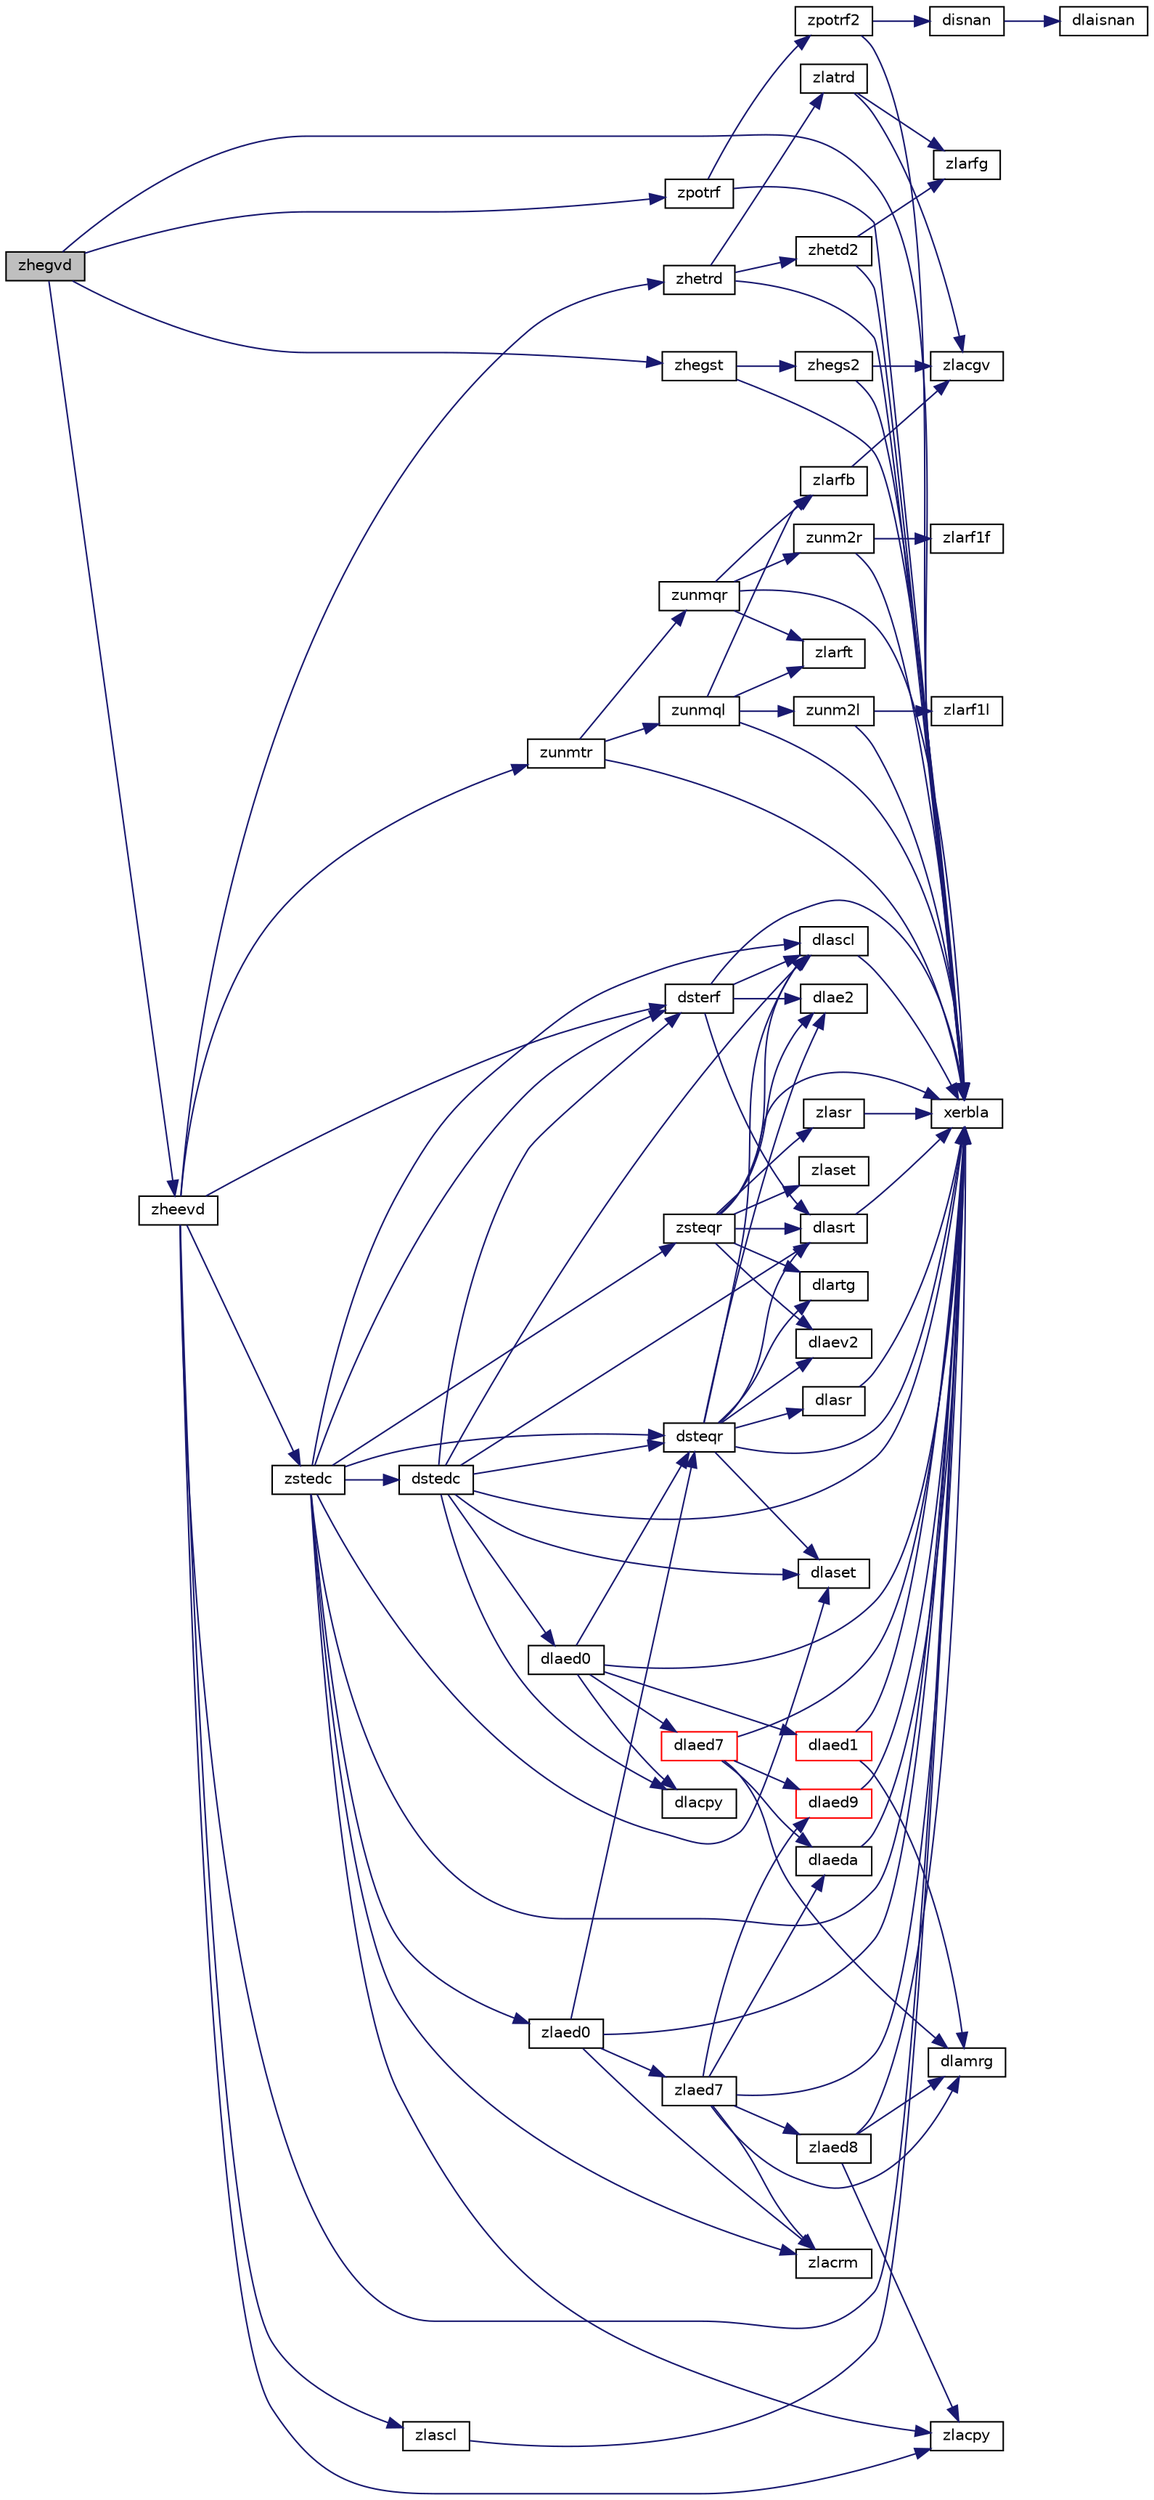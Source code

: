 digraph "zhegvd"
{
 // LATEX_PDF_SIZE
  edge [fontname="Helvetica",fontsize="10",labelfontname="Helvetica",labelfontsize="10"];
  node [fontname="Helvetica",fontsize="10",shape=record];
  rankdir="LR";
  Node1 [label="zhegvd",height=0.2,width=0.4,color="black", fillcolor="grey75", style="filled", fontcolor="black",tooltip="ZHEGVD"];
  Node1 -> Node2 [color="midnightblue",fontsize="10",style="solid",fontname="Helvetica"];
  Node2 [label="xerbla",height=0.2,width=0.4,color="black", fillcolor="white", style="filled",URL="$xerbla_8f.html#a377ee61015baf8dea7770b3a404b1c07",tooltip="XERBLA"];
  Node1 -> Node3 [color="midnightblue",fontsize="10",style="solid",fontname="Helvetica"];
  Node3 [label="zheevd",height=0.2,width=0.4,color="black", fillcolor="white", style="filled",URL="$zheevd_8f.html#a9b3e110476166e66f2f62fa1fba6344a",tooltip="ZHEEVD computes the eigenvalues and, optionally, the left and/or right eigenvectors for HE matrices"];
  Node3 -> Node4 [color="midnightblue",fontsize="10",style="solid",fontname="Helvetica"];
  Node4 [label="dsterf",height=0.2,width=0.4,color="black", fillcolor="white", style="filled",URL="$dsterf_8f.html#af0616552c11358ae8298d0ac18ac023c",tooltip="DSTERF"];
  Node4 -> Node5 [color="midnightblue",fontsize="10",style="solid",fontname="Helvetica"];
  Node5 [label="dlae2",height=0.2,width=0.4,color="black", fillcolor="white", style="filled",URL="$dlae2_8f.html#a8a36d905c1c66d345f791b91254da0ae",tooltip="DLAE2 computes the eigenvalues of a 2-by-2 symmetric matrix."];
  Node4 -> Node6 [color="midnightblue",fontsize="10",style="solid",fontname="Helvetica"];
  Node6 [label="dlascl",height=0.2,width=0.4,color="black", fillcolor="white", style="filled",URL="$dlascl_8f.html#a7bce4c35ec5a86ee0bfdd15c476d99c8",tooltip="DLASCL multiplies a general rectangular matrix by a real scalar defined as cto/cfrom."];
  Node6 -> Node2 [color="midnightblue",fontsize="10",style="solid",fontname="Helvetica"];
  Node4 -> Node7 [color="midnightblue",fontsize="10",style="solid",fontname="Helvetica"];
  Node7 [label="dlasrt",height=0.2,width=0.4,color="black", fillcolor="white", style="filled",URL="$dlasrt_8f.html#a88a9fb57b6459176b68f21720d3d2ad2",tooltip="DLASRT sorts numbers in increasing or decreasing order."];
  Node7 -> Node2 [color="midnightblue",fontsize="10",style="solid",fontname="Helvetica"];
  Node4 -> Node2 [color="midnightblue",fontsize="10",style="solid",fontname="Helvetica"];
  Node3 -> Node2 [color="midnightblue",fontsize="10",style="solid",fontname="Helvetica"];
  Node3 -> Node8 [color="midnightblue",fontsize="10",style="solid",fontname="Helvetica"];
  Node8 [label="zhetrd",height=0.2,width=0.4,color="black", fillcolor="white", style="filled",URL="$zhetrd_8f.html#a65f7a5eadb6a10738216bd47aafb49ad",tooltip="ZHETRD"];
  Node8 -> Node2 [color="midnightblue",fontsize="10",style="solid",fontname="Helvetica"];
  Node8 -> Node9 [color="midnightblue",fontsize="10",style="solid",fontname="Helvetica"];
  Node9 [label="zhetd2",height=0.2,width=0.4,color="black", fillcolor="white", style="filled",URL="$zhetd2_8f.html#a89e75b4e5009c2b69a142563eeb9ea33",tooltip="ZHETD2 reduces a Hermitian matrix to real symmetric tridiagonal form by an unitary similarity transfo..."];
  Node9 -> Node2 [color="midnightblue",fontsize="10",style="solid",fontname="Helvetica"];
  Node9 -> Node10 [color="midnightblue",fontsize="10",style="solid",fontname="Helvetica"];
  Node10 [label="zlarfg",height=0.2,width=0.4,color="black", fillcolor="white", style="filled",URL="$zlarfg_8f.html#af496f956f05bac0668fed468230355c7",tooltip="ZLARFG generates an elementary reflector (Householder matrix)."];
  Node8 -> Node11 [color="midnightblue",fontsize="10",style="solid",fontname="Helvetica"];
  Node11 [label="zlatrd",height=0.2,width=0.4,color="black", fillcolor="white", style="filled",URL="$zlatrd_8f.html#a0151b04ce6a4b74531574a9aa893a6d4",tooltip="ZLATRD reduces the first nb rows and columns of a symmetric/Hermitian matrix A to real tridiagonal fo..."];
  Node11 -> Node12 [color="midnightblue",fontsize="10",style="solid",fontname="Helvetica"];
  Node12 [label="zlacgv",height=0.2,width=0.4,color="black", fillcolor="white", style="filled",URL="$zlacgv_8f.html#ad2595ab7c6b89e1ff2e9d05542431719",tooltip="ZLACGV conjugates a complex vector."];
  Node11 -> Node10 [color="midnightblue",fontsize="10",style="solid",fontname="Helvetica"];
  Node3 -> Node13 [color="midnightblue",fontsize="10",style="solid",fontname="Helvetica"];
  Node13 [label="zlacpy",height=0.2,width=0.4,color="black", fillcolor="white", style="filled",URL="$zlacpy_8f.html#a519ff79bf915433651747242f22078fb",tooltip="ZLACPY copies all or part of one two-dimensional array to another."];
  Node3 -> Node14 [color="midnightblue",fontsize="10",style="solid",fontname="Helvetica"];
  Node14 [label="zlascl",height=0.2,width=0.4,color="black", fillcolor="white", style="filled",URL="$zlascl_8f.html#a3ac3de030a7537d12f56245d2049b895",tooltip="ZLASCL multiplies a general rectangular matrix by a real scalar defined as cto/cfrom."];
  Node14 -> Node2 [color="midnightblue",fontsize="10",style="solid",fontname="Helvetica"];
  Node3 -> Node15 [color="midnightblue",fontsize="10",style="solid",fontname="Helvetica"];
  Node15 [label="zstedc",height=0.2,width=0.4,color="black", fillcolor="white", style="filled",URL="$zstedc_8f.html#ad2afe42caaae114c617858e87082caf8",tooltip="ZSTEDC"];
  Node15 -> Node6 [color="midnightblue",fontsize="10",style="solid",fontname="Helvetica"];
  Node15 -> Node16 [color="midnightblue",fontsize="10",style="solid",fontname="Helvetica"];
  Node16 [label="dlaset",height=0.2,width=0.4,color="black", fillcolor="white", style="filled",URL="$dlaset_8f.html#a89e332374c7cd87e5db54bfe21550bc3",tooltip="DLASET initializes the off-diagonal elements and the diagonal elements of a matrix to given values."];
  Node15 -> Node17 [color="midnightblue",fontsize="10",style="solid",fontname="Helvetica"];
  Node17 [label="dstedc",height=0.2,width=0.4,color="black", fillcolor="white", style="filled",URL="$dstedc_8f.html#a998a22b03751a7e784b45a405251443c",tooltip="DSTEDC"];
  Node17 -> Node18 [color="midnightblue",fontsize="10",style="solid",fontname="Helvetica"];
  Node18 [label="dlacpy",height=0.2,width=0.4,color="black", fillcolor="white", style="filled",URL="$dlacpy_8f.html#a7eb8731ffab2734378157c40964bf788",tooltip="DLACPY copies all or part of one two-dimensional array to another."];
  Node17 -> Node19 [color="midnightblue",fontsize="10",style="solid",fontname="Helvetica"];
  Node19 [label="dlaed0",height=0.2,width=0.4,color="black", fillcolor="white", style="filled",URL="$dlaed0_8f.html#aaf02cbdb9b6c3828bc027948666dfe95",tooltip="DLAED0 used by DSTEDC. Computes all eigenvalues and corresponding eigenvectors of an unreduced symmet..."];
  Node19 -> Node18 [color="midnightblue",fontsize="10",style="solid",fontname="Helvetica"];
  Node19 -> Node20 [color="midnightblue",fontsize="10",style="solid",fontname="Helvetica"];
  Node20 [label="dlaed1",height=0.2,width=0.4,color="red", fillcolor="white", style="filled",URL="$dlaed1_8f.html#aa07a22e5884d5a910495ce005fa34361",tooltip="DLAED1 used by DSTEDC. Computes the updated eigensystem of a diagonal matrix after modification by a ..."];
  Node20 -> Node22 [color="midnightblue",fontsize="10",style="solid",fontname="Helvetica"];
  Node22 [label="dlamrg",height=0.2,width=0.4,color="black", fillcolor="white", style="filled",URL="$dlamrg_8f.html#a0344736c01a4b5e4c2e4d37f6729ce9e",tooltip="DLAMRG creates a permutation list to merge the entries of two independently sorted sets into a single..."];
  Node20 -> Node2 [color="midnightblue",fontsize="10",style="solid",fontname="Helvetica"];
  Node19 -> Node27 [color="midnightblue",fontsize="10",style="solid",fontname="Helvetica"];
  Node27 [label="dlaed7",height=0.2,width=0.4,color="red", fillcolor="white", style="filled",URL="$dlaed7_8f.html#aedf7938fc27fcf7276594eaa168b9dcd",tooltip="DLAED7 used by DSTEDC. Computes the updated eigensystem of a diagonal matrix after modification by a ..."];
  Node27 -> Node29 [color="midnightblue",fontsize="10",style="solid",fontname="Helvetica"];
  Node29 [label="dlaed9",height=0.2,width=0.4,color="red", fillcolor="white", style="filled",URL="$dlaed9_8f.html#a30fd79c73c45b69cfb21b3cdb5312415",tooltip="DLAED9 used by DSTEDC. Finds the roots of the secular equation and updates the eigenvectors...."];
  Node29 -> Node2 [color="midnightblue",fontsize="10",style="solid",fontname="Helvetica"];
  Node27 -> Node30 [color="midnightblue",fontsize="10",style="solid",fontname="Helvetica"];
  Node30 [label="dlaeda",height=0.2,width=0.4,color="black", fillcolor="white", style="filled",URL="$dlaeda_8f.html#a2e9c705677688bcd3e804db194dfcfd7",tooltip="DLAEDA used by DSTEDC. Computes the Z vector determining the rank-one modification of the diagonal ma..."];
  Node30 -> Node2 [color="midnightblue",fontsize="10",style="solid",fontname="Helvetica"];
  Node27 -> Node22 [color="midnightblue",fontsize="10",style="solid",fontname="Helvetica"];
  Node27 -> Node2 [color="midnightblue",fontsize="10",style="solid",fontname="Helvetica"];
  Node19 -> Node31 [color="midnightblue",fontsize="10",style="solid",fontname="Helvetica"];
  Node31 [label="dsteqr",height=0.2,width=0.4,color="black", fillcolor="white", style="filled",URL="$dsteqr_8f.html#a47fe470e7a882c58d4cc49e2c6cb7c70",tooltip="DSTEQR"];
  Node31 -> Node5 [color="midnightblue",fontsize="10",style="solid",fontname="Helvetica"];
  Node31 -> Node32 [color="midnightblue",fontsize="10",style="solid",fontname="Helvetica"];
  Node32 [label="dlaev2",height=0.2,width=0.4,color="black", fillcolor="white", style="filled",URL="$dlaev2_8f.html#a404759a75990a78660c741b3448b27e8",tooltip="DLAEV2 computes the eigenvalues and eigenvectors of a 2-by-2 symmetric/Hermitian matrix."];
  Node31 -> Node33 [color="midnightblue",fontsize="10",style="solid",fontname="Helvetica"];
  Node33 [label="dlartg",height=0.2,width=0.4,color="black", fillcolor="white", style="filled",URL="$dlartg_8f90.html#a86f8f877eaea0386cdc2c3c175d9ea88",tooltip="DLARTG generates a plane rotation with real cosine and real sine."];
  Node31 -> Node6 [color="midnightblue",fontsize="10",style="solid",fontname="Helvetica"];
  Node31 -> Node16 [color="midnightblue",fontsize="10",style="solid",fontname="Helvetica"];
  Node31 -> Node34 [color="midnightblue",fontsize="10",style="solid",fontname="Helvetica"];
  Node34 [label="dlasr",height=0.2,width=0.4,color="black", fillcolor="white", style="filled",URL="$dlasr_8f.html#aa0a984d2062d62286a7a78ed3ba06fda",tooltip="DLASR applies a sequence of plane rotations to a general rectangular matrix."];
  Node34 -> Node2 [color="midnightblue",fontsize="10",style="solid",fontname="Helvetica"];
  Node31 -> Node7 [color="midnightblue",fontsize="10",style="solid",fontname="Helvetica"];
  Node31 -> Node2 [color="midnightblue",fontsize="10",style="solid",fontname="Helvetica"];
  Node19 -> Node2 [color="midnightblue",fontsize="10",style="solid",fontname="Helvetica"];
  Node17 -> Node6 [color="midnightblue",fontsize="10",style="solid",fontname="Helvetica"];
  Node17 -> Node16 [color="midnightblue",fontsize="10",style="solid",fontname="Helvetica"];
  Node17 -> Node7 [color="midnightblue",fontsize="10",style="solid",fontname="Helvetica"];
  Node17 -> Node31 [color="midnightblue",fontsize="10",style="solid",fontname="Helvetica"];
  Node17 -> Node4 [color="midnightblue",fontsize="10",style="solid",fontname="Helvetica"];
  Node17 -> Node2 [color="midnightblue",fontsize="10",style="solid",fontname="Helvetica"];
  Node15 -> Node31 [color="midnightblue",fontsize="10",style="solid",fontname="Helvetica"];
  Node15 -> Node4 [color="midnightblue",fontsize="10",style="solid",fontname="Helvetica"];
  Node15 -> Node2 [color="midnightblue",fontsize="10",style="solid",fontname="Helvetica"];
  Node15 -> Node13 [color="midnightblue",fontsize="10",style="solid",fontname="Helvetica"];
  Node15 -> Node35 [color="midnightblue",fontsize="10",style="solid",fontname="Helvetica"];
  Node35 [label="zlacrm",height=0.2,width=0.4,color="black", fillcolor="white", style="filled",URL="$zlacrm_8f.html#abf586f4726a274b3a6dd19dc2c63e996",tooltip="ZLACRM multiplies a complex matrix by a square real matrix."];
  Node15 -> Node36 [color="midnightblue",fontsize="10",style="solid",fontname="Helvetica"];
  Node36 [label="zlaed0",height=0.2,width=0.4,color="black", fillcolor="white", style="filled",URL="$zlaed0_8f.html#a82c250dbb17c6cc124a5eee7ae99f08d",tooltip="ZLAED0 used by ZSTEDC. Computes all eigenvalues and corresponding eigenvectors of an unreduced symmet..."];
  Node36 -> Node31 [color="midnightblue",fontsize="10",style="solid",fontname="Helvetica"];
  Node36 -> Node2 [color="midnightblue",fontsize="10",style="solid",fontname="Helvetica"];
  Node36 -> Node35 [color="midnightblue",fontsize="10",style="solid",fontname="Helvetica"];
  Node36 -> Node37 [color="midnightblue",fontsize="10",style="solid",fontname="Helvetica"];
  Node37 [label="zlaed7",height=0.2,width=0.4,color="black", fillcolor="white", style="filled",URL="$zlaed7_8f.html#af2b7638f38390f8b86593a166593fc9d",tooltip="ZLAED7 used by ZSTEDC. Computes the updated eigensystem of a diagonal matrix after modification by a ..."];
  Node37 -> Node29 [color="midnightblue",fontsize="10",style="solid",fontname="Helvetica"];
  Node37 -> Node30 [color="midnightblue",fontsize="10",style="solid",fontname="Helvetica"];
  Node37 -> Node22 [color="midnightblue",fontsize="10",style="solid",fontname="Helvetica"];
  Node37 -> Node2 [color="midnightblue",fontsize="10",style="solid",fontname="Helvetica"];
  Node37 -> Node35 [color="midnightblue",fontsize="10",style="solid",fontname="Helvetica"];
  Node37 -> Node38 [color="midnightblue",fontsize="10",style="solid",fontname="Helvetica"];
  Node38 [label="zlaed8",height=0.2,width=0.4,color="black", fillcolor="white", style="filled",URL="$zlaed8_8f.html#a971416d959570f281c8bf6e7d3c86b39",tooltip="ZLAED8 used by ZSTEDC. Merges eigenvalues and deflates secular equation. Used when the original matri..."];
  Node38 -> Node22 [color="midnightblue",fontsize="10",style="solid",fontname="Helvetica"];
  Node38 -> Node2 [color="midnightblue",fontsize="10",style="solid",fontname="Helvetica"];
  Node38 -> Node13 [color="midnightblue",fontsize="10",style="solid",fontname="Helvetica"];
  Node15 -> Node39 [color="midnightblue",fontsize="10",style="solid",fontname="Helvetica"];
  Node39 [label="zsteqr",height=0.2,width=0.4,color="black", fillcolor="white", style="filled",URL="$zsteqr_8f.html#a253c3755d52f1d8a0591190152375be4",tooltip="ZSTEQR"];
  Node39 -> Node5 [color="midnightblue",fontsize="10",style="solid",fontname="Helvetica"];
  Node39 -> Node32 [color="midnightblue",fontsize="10",style="solid",fontname="Helvetica"];
  Node39 -> Node33 [color="midnightblue",fontsize="10",style="solid",fontname="Helvetica"];
  Node39 -> Node6 [color="midnightblue",fontsize="10",style="solid",fontname="Helvetica"];
  Node39 -> Node7 [color="midnightblue",fontsize="10",style="solid",fontname="Helvetica"];
  Node39 -> Node2 [color="midnightblue",fontsize="10",style="solid",fontname="Helvetica"];
  Node39 -> Node40 [color="midnightblue",fontsize="10",style="solid",fontname="Helvetica"];
  Node40 [label="zlaset",height=0.2,width=0.4,color="black", fillcolor="white", style="filled",URL="$zlaset_8f.html#aa4389d0e0e031c70c351acf7dbad6a85",tooltip="ZLASET initializes the off-diagonal elements and the diagonal elements of a matrix to given values."];
  Node39 -> Node41 [color="midnightblue",fontsize="10",style="solid",fontname="Helvetica"];
  Node41 [label="zlasr",height=0.2,width=0.4,color="black", fillcolor="white", style="filled",URL="$zlasr_8f.html#aae27686b63781226e5f5c6de245463b3",tooltip="ZLASR applies a sequence of plane rotations to a general rectangular matrix."];
  Node41 -> Node2 [color="midnightblue",fontsize="10",style="solid",fontname="Helvetica"];
  Node3 -> Node42 [color="midnightblue",fontsize="10",style="solid",fontname="Helvetica"];
  Node42 [label="zunmtr",height=0.2,width=0.4,color="black", fillcolor="white", style="filled",URL="$zunmtr_8f.html#a3b6e9998d4e77b0c581ceaa6cdb11e5e",tooltip="ZUNMTR"];
  Node42 -> Node2 [color="midnightblue",fontsize="10",style="solid",fontname="Helvetica"];
  Node42 -> Node43 [color="midnightblue",fontsize="10",style="solid",fontname="Helvetica"];
  Node43 [label="zunmql",height=0.2,width=0.4,color="black", fillcolor="white", style="filled",URL="$zunmql_8f.html#a51850b02a7d82923d1326d390129aea1",tooltip="ZUNMQL"];
  Node43 -> Node2 [color="midnightblue",fontsize="10",style="solid",fontname="Helvetica"];
  Node43 -> Node44 [color="midnightblue",fontsize="10",style="solid",fontname="Helvetica"];
  Node44 [label="zlarfb",height=0.2,width=0.4,color="black", fillcolor="white", style="filled",URL="$zlarfb_8f.html#a250a7932f64a90dd1dcb20ab9957ad37",tooltip="ZLARFB applies a block reflector or its conjugate-transpose to a general rectangular matrix."];
  Node44 -> Node12 [color="midnightblue",fontsize="10",style="solid",fontname="Helvetica"];
  Node43 -> Node45 [color="midnightblue",fontsize="10",style="solid",fontname="Helvetica"];
  Node45 [label="zlarft",height=0.2,width=0.4,color="black", fillcolor="white", style="filled",URL="$VARIANTS_2larft_2LL-LVL2_2zlarft_8f.html#a748294b81ca6ffc44785d44afb77474e",tooltip="ZLARFT VARIANT: left-looking Level 2 BLAS version of the algorithm."];
  Node43 -> Node46 [color="midnightblue",fontsize="10",style="solid",fontname="Helvetica"];
  Node46 [label="zunm2l",height=0.2,width=0.4,color="black", fillcolor="white", style="filled",URL="$zunm2l_8f.html#a64cedd4dd1ae854a4fb46c0d414ea3bd",tooltip="ZUNM2L multiplies a general matrix by the unitary matrix from a QL factorization determined by cgeqlf..."];
  Node46 -> Node2 [color="midnightblue",fontsize="10",style="solid",fontname="Helvetica"];
  Node46 -> Node47 [color="midnightblue",fontsize="10",style="solid",fontname="Helvetica"];
  Node47 [label="zlarf1l",height=0.2,width=0.4,color="black", fillcolor="white", style="filled",URL="$zlarf1l_8f.html#a76d66e0a3f099960bce89adae4b25569",tooltip="ZLARF1L applies an elementary reflector to a general rectangular"];
  Node42 -> Node48 [color="midnightblue",fontsize="10",style="solid",fontname="Helvetica"];
  Node48 [label="zunmqr",height=0.2,width=0.4,color="black", fillcolor="white", style="filled",URL="$zunmqr_8f.html#ae3b7ba40f49b67ffd7e0ce99343e4269",tooltip="ZUNMQR"];
  Node48 -> Node2 [color="midnightblue",fontsize="10",style="solid",fontname="Helvetica"];
  Node48 -> Node44 [color="midnightblue",fontsize="10",style="solid",fontname="Helvetica"];
  Node48 -> Node45 [color="midnightblue",fontsize="10",style="solid",fontname="Helvetica"];
  Node48 -> Node49 [color="midnightblue",fontsize="10",style="solid",fontname="Helvetica"];
  Node49 [label="zunm2r",height=0.2,width=0.4,color="black", fillcolor="white", style="filled",URL="$zunm2r_8f.html#ae19d9a8a2405fb07b731389bda6f5f02",tooltip="ZUNM2R multiplies a general matrix by the unitary matrix from a QR factorization determined by cgeqrf..."];
  Node49 -> Node2 [color="midnightblue",fontsize="10",style="solid",fontname="Helvetica"];
  Node49 -> Node50 [color="midnightblue",fontsize="10",style="solid",fontname="Helvetica"];
  Node50 [label="zlarf1f",height=0.2,width=0.4,color="black", fillcolor="white", style="filled",URL="$zlarf1f_8f.html#a48cd67b51ff589c1f2e0a9bf2b2c84ad",tooltip="ZLARF1F applies an elementary reflector to a general rectangular"];
  Node1 -> Node51 [color="midnightblue",fontsize="10",style="solid",fontname="Helvetica"];
  Node51 [label="zhegst",height=0.2,width=0.4,color="black", fillcolor="white", style="filled",URL="$zhegst_8f.html#a2852ffffa8b1cb4d29fb787f87f1b9c0",tooltip="ZHEGST"];
  Node51 -> Node2 [color="midnightblue",fontsize="10",style="solid",fontname="Helvetica"];
  Node51 -> Node52 [color="midnightblue",fontsize="10",style="solid",fontname="Helvetica"];
  Node52 [label="zhegs2",height=0.2,width=0.4,color="black", fillcolor="white", style="filled",URL="$zhegs2_8f.html#a61ea380a543b4d76de88729a0ad42e60",tooltip="ZHEGS2 reduces a Hermitian definite generalized eigenproblem to standard form, using the factorizatio..."];
  Node52 -> Node2 [color="midnightblue",fontsize="10",style="solid",fontname="Helvetica"];
  Node52 -> Node12 [color="midnightblue",fontsize="10",style="solid",fontname="Helvetica"];
  Node1 -> Node53 [color="midnightblue",fontsize="10",style="solid",fontname="Helvetica"];
  Node53 [label="zpotrf",height=0.2,width=0.4,color="black", fillcolor="white", style="filled",URL="$VARIANTS_2cholesky_2RL_2zpotrf_8f.html#a93e22b682170873efb50df5a79c5e4eb",tooltip="ZPOTRF VARIANT: right looking block version of the algorithm, calling Level 3 BLAS."];
  Node53 -> Node2 [color="midnightblue",fontsize="10",style="solid",fontname="Helvetica"];
  Node53 -> Node54 [color="midnightblue",fontsize="10",style="solid",fontname="Helvetica"];
  Node54 [label="zpotrf2",height=0.2,width=0.4,color="black", fillcolor="white", style="filled",URL="$zpotrf2_8f.html#a96268d78245147b9ca9a0370f9bf5cf0",tooltip="ZPOTRF2"];
  Node54 -> Node55 [color="midnightblue",fontsize="10",style="solid",fontname="Helvetica"];
  Node55 [label="disnan",height=0.2,width=0.4,color="black", fillcolor="white", style="filled",URL="$disnan_8f.html#a230d4e1886896853b11e44e541b2c6a3",tooltip="DISNAN tests input for NaN."];
  Node55 -> Node56 [color="midnightblue",fontsize="10",style="solid",fontname="Helvetica"];
  Node56 [label="dlaisnan",height=0.2,width=0.4,color="black", fillcolor="white", style="filled",URL="$dlaisnan_8f.html#a341ec834c6fc14a17fead550ff486022",tooltip="DLAISNAN tests input for NaN by comparing two arguments for inequality."];
  Node54 -> Node2 [color="midnightblue",fontsize="10",style="solid",fontname="Helvetica"];
}
